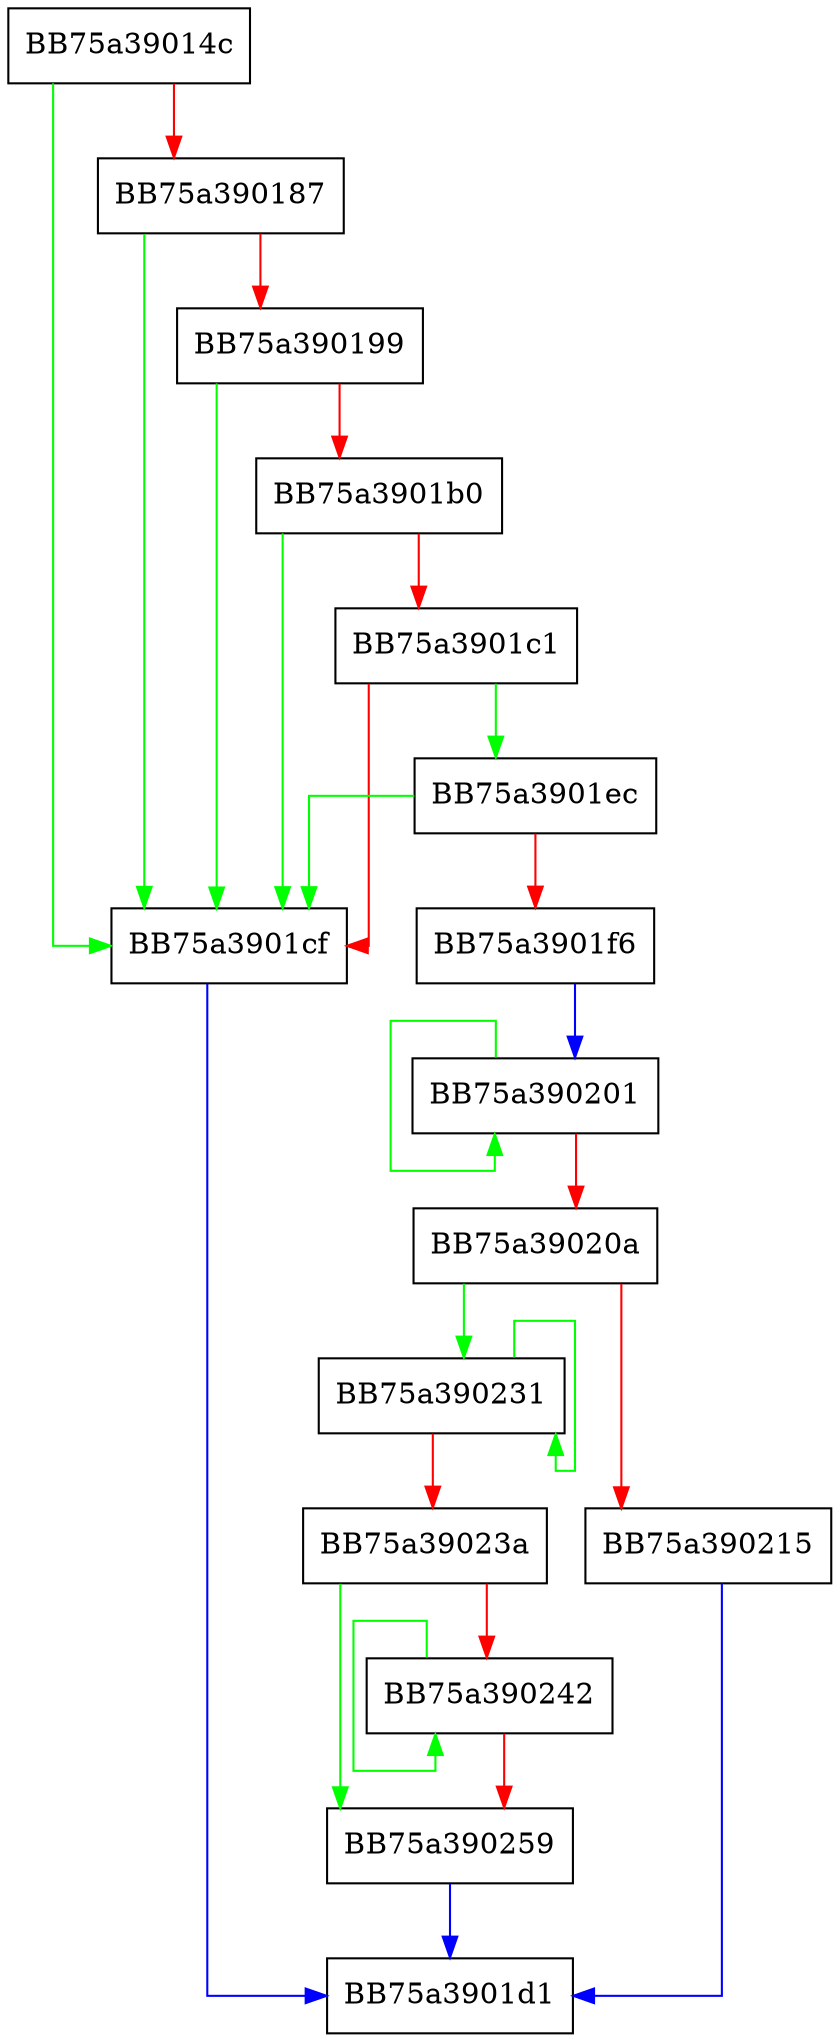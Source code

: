 digraph VFS_CreateFileAndPathForMyAppDotExe {
  node [shape="box"];
  graph [splines=ortho];
  BB75a39014c -> BB75a3901cf [color="green"];
  BB75a39014c -> BB75a390187 [color="red"];
  BB75a390187 -> BB75a3901cf [color="green"];
  BB75a390187 -> BB75a390199 [color="red"];
  BB75a390199 -> BB75a3901cf [color="green"];
  BB75a390199 -> BB75a3901b0 [color="red"];
  BB75a3901b0 -> BB75a3901cf [color="green"];
  BB75a3901b0 -> BB75a3901c1 [color="red"];
  BB75a3901c1 -> BB75a3901ec [color="green"];
  BB75a3901c1 -> BB75a3901cf [color="red"];
  BB75a3901cf -> BB75a3901d1 [color="blue"];
  BB75a3901ec -> BB75a3901cf [color="green"];
  BB75a3901ec -> BB75a3901f6 [color="red"];
  BB75a3901f6 -> BB75a390201 [color="blue"];
  BB75a390201 -> BB75a390201 [color="green"];
  BB75a390201 -> BB75a39020a [color="red"];
  BB75a39020a -> BB75a390231 [color="green"];
  BB75a39020a -> BB75a390215 [color="red"];
  BB75a390215 -> BB75a3901d1 [color="blue"];
  BB75a390231 -> BB75a390231 [color="green"];
  BB75a390231 -> BB75a39023a [color="red"];
  BB75a39023a -> BB75a390259 [color="green"];
  BB75a39023a -> BB75a390242 [color="red"];
  BB75a390242 -> BB75a390242 [color="green"];
  BB75a390242 -> BB75a390259 [color="red"];
  BB75a390259 -> BB75a3901d1 [color="blue"];
}